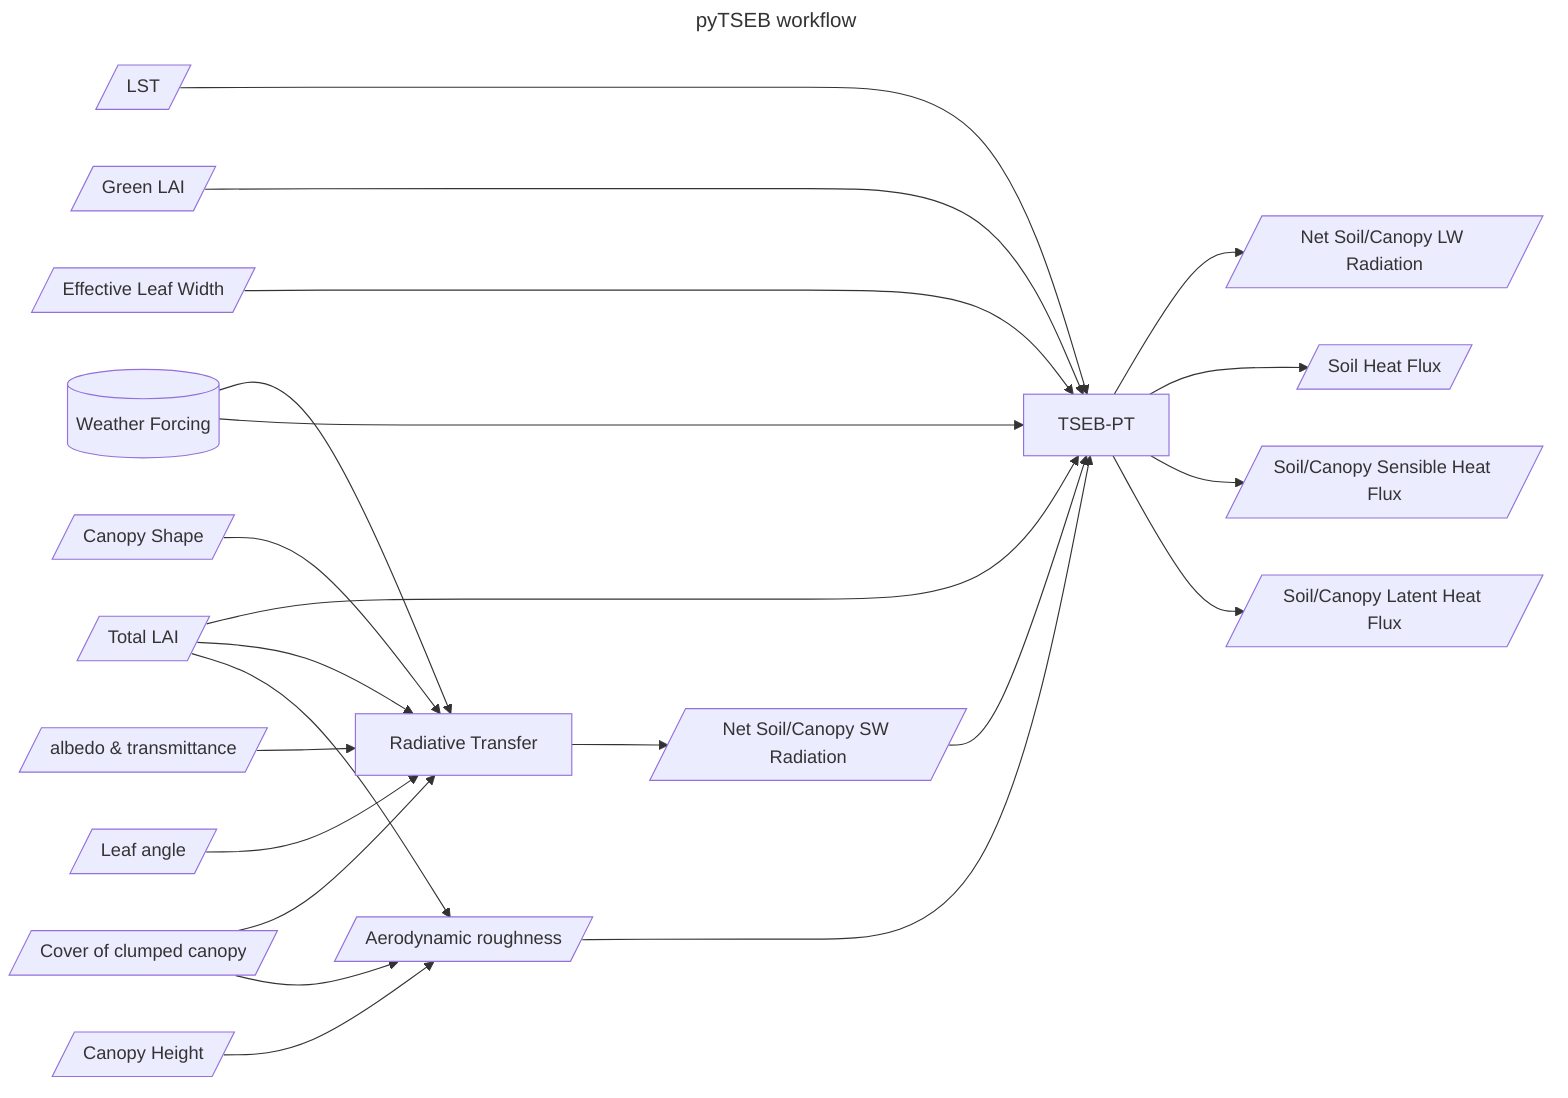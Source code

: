 ---
title: pyTSEB workflow
---
flowchart LR
    weather[(Weather Forcing)]
    lst[/LST/]
    lai[/Total LAI/]
    glai[/Green LAI/]
    lidf[/Leaf angle/]
    albedo[/albedo & transmittance/]
    hc[/Canopy Height/]
    wc[/Canopy Shape/]
    fc[/Cover of clumped canopy/]
    lw[/Effective Leaf Width/]

    rtm[Radiative Transfer]
    tseb[TSEB-PT]

    roughness[/Aerodynamic roughness/]
    sn[/Net Soil/Canopy SW Radiation/]
    ln[/Net Soil/Canopy LW Radiation/]
    g[/Soil Heat Flux/]
    h[/Soil/Canopy Sensible Heat Flux/]
    le[/Soil/Canopy Latent Heat Flux/]

    lst & lai & glai & lw ----> tseb
    tseb --> ln & g & h & le
    weather & wc & fc & lai & albedo & lidf --> rtm
    weather --> tseb
    rtm --> sn
    sn --> tseb
    lai & hc & fc --> roughness
    roughness --> tseb